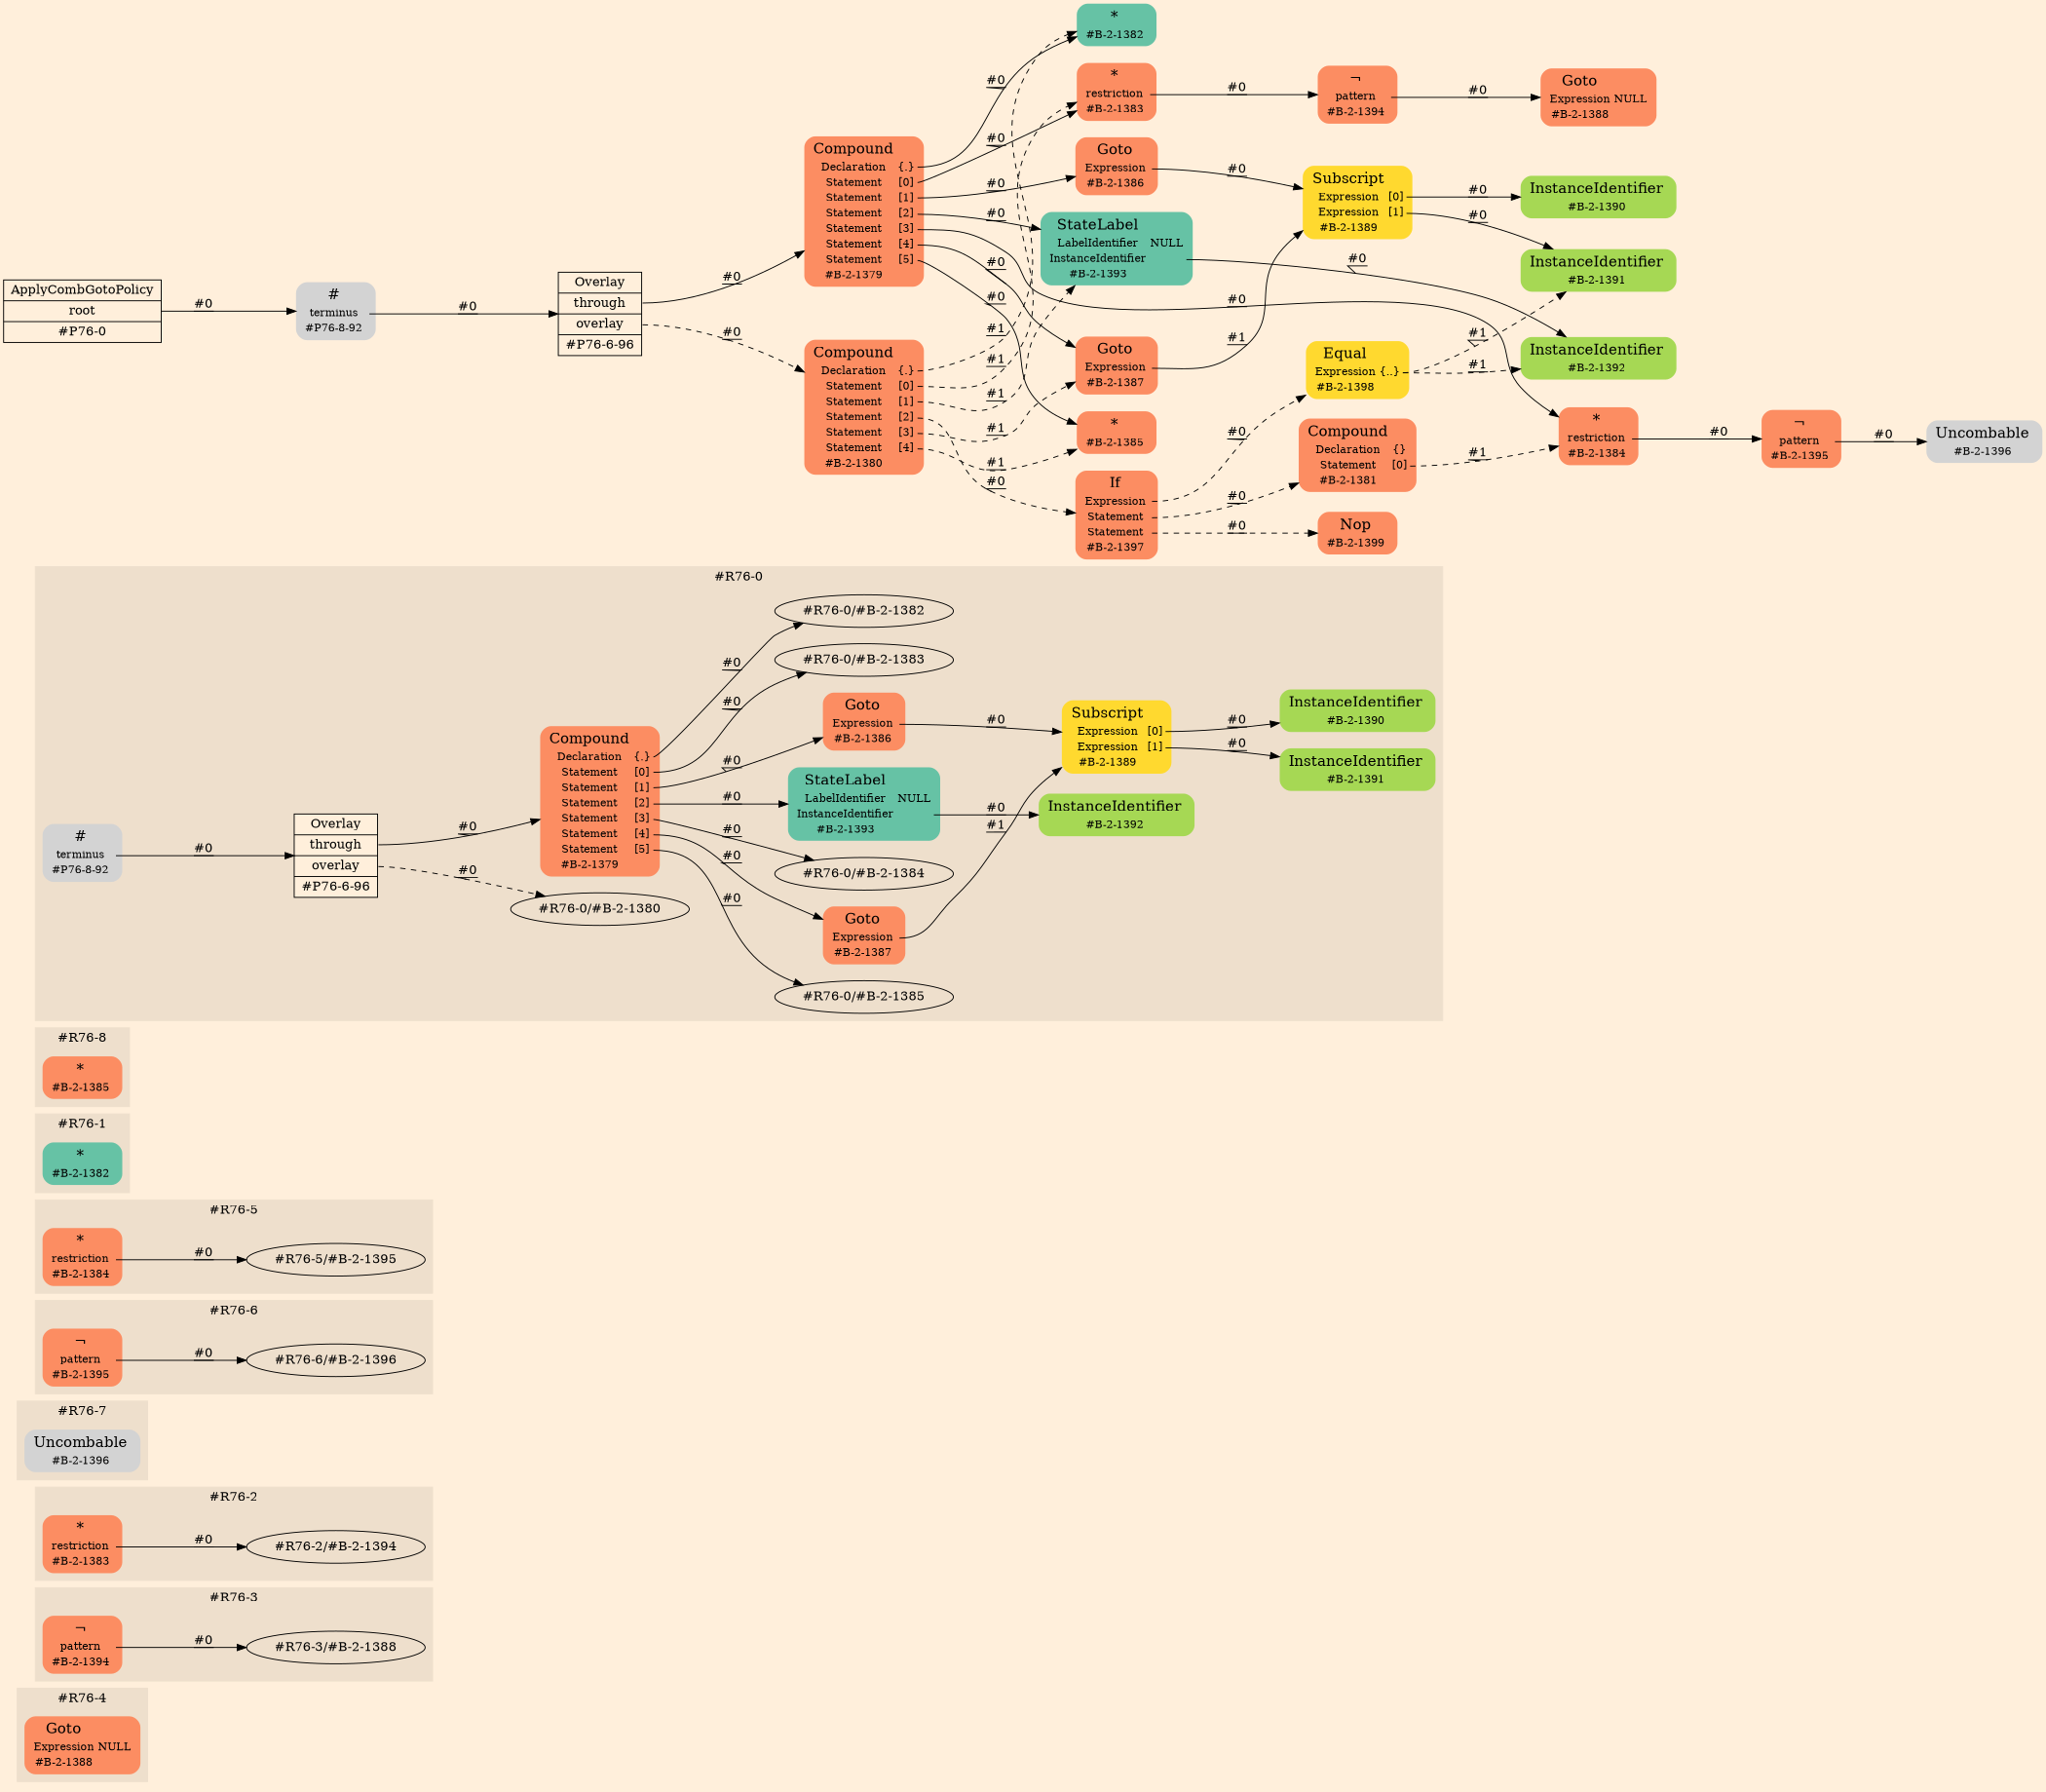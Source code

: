 digraph Inferno {
graph [
rankdir = "LR"
ranksep = 1.0
size = "14,20"
bgcolor = antiquewhite1
];
node [
];
subgraph "cluster#R76-4" {
label = "#R76-4"
style = "filled"
color = antiquewhite2
"#R76-4/#B-2-1388" [
shape = "plaintext"
fillcolor = "/set28/2"
label = <<TABLE BORDER="0" CELLBORDER="0" CELLSPACING="0">
 <TR>
  <TD><FONT POINT-SIZE="16.0">Goto</FONT></TD>
  <TD></TD>
 </TR>
 <TR>
  <TD>Expression</TD>
  <TD PORT="port0">NULL</TD>
 </TR>
 <TR>
  <TD>#B-2-1388</TD>
  <TD PORT="port1"></TD>
 </TR>
</TABLE>>
style = "rounded,filled"
fontsize = "12"
];
}
subgraph "cluster#R76-3" {
label = "#R76-3"
style = "filled"
color = antiquewhite2
"#R76-3/#B-2-1394" [
shape = "plaintext"
fillcolor = "/set28/2"
label = <<TABLE BORDER="0" CELLBORDER="0" CELLSPACING="0">
 <TR>
  <TD><FONT POINT-SIZE="16.0">¬</FONT></TD>
  <TD></TD>
 </TR>
 <TR>
  <TD>pattern</TD>
  <TD PORT="port0"></TD>
 </TR>
 <TR>
  <TD>#B-2-1394</TD>
  <TD PORT="port1"></TD>
 </TR>
</TABLE>>
style = "rounded,filled"
fontsize = "12"
];
"#R76-3/#B-2-1394":port0 -> "#R76-3/#B-2-1388" [style="solid"
label = "#0"
decorate = true
];
}
subgraph "cluster#R76-2" {
label = "#R76-2"
style = "filled"
color = antiquewhite2
"#R76-2/#B-2-1383" [
shape = "plaintext"
fillcolor = "/set28/2"
label = <<TABLE BORDER="0" CELLBORDER="0" CELLSPACING="0">
 <TR>
  <TD><FONT POINT-SIZE="16.0">*</FONT></TD>
  <TD></TD>
 </TR>
 <TR>
  <TD>restriction</TD>
  <TD PORT="port0"></TD>
 </TR>
 <TR>
  <TD>#B-2-1383</TD>
  <TD PORT="port1"></TD>
 </TR>
</TABLE>>
style = "rounded,filled"
fontsize = "12"
];
"#R76-2/#B-2-1383":port0 -> "#R76-2/#B-2-1394" [style="solid"
label = "#0"
decorate = true
];
}
subgraph "cluster#R76-7" {
label = "#R76-7"
style = "filled"
color = antiquewhite2
"#R76-7/#B-2-1396" [
shape = "plaintext"
label = <<TABLE BORDER="0" CELLBORDER="0" CELLSPACING="0">
 <TR>
  <TD><FONT POINT-SIZE="16.0">Uncombable</FONT></TD>
  <TD></TD>
 </TR>
 <TR>
  <TD>#B-2-1396</TD>
  <TD PORT="port0"></TD>
 </TR>
</TABLE>>
style = "rounded,filled"
fontsize = "12"
];
}
subgraph "cluster#R76-6" {
label = "#R76-6"
style = "filled"
color = antiquewhite2
"#R76-6/#B-2-1395" [
shape = "plaintext"
fillcolor = "/set28/2"
label = <<TABLE BORDER="0" CELLBORDER="0" CELLSPACING="0">
 <TR>
  <TD><FONT POINT-SIZE="16.0">¬</FONT></TD>
  <TD></TD>
 </TR>
 <TR>
  <TD>pattern</TD>
  <TD PORT="port0"></TD>
 </TR>
 <TR>
  <TD>#B-2-1395</TD>
  <TD PORT="port1"></TD>
 </TR>
</TABLE>>
style = "rounded,filled"
fontsize = "12"
];
"#R76-6/#B-2-1395":port0 -> "#R76-6/#B-2-1396" [style="solid"
label = "#0"
decorate = true
];
}
subgraph "cluster#R76-5" {
label = "#R76-5"
style = "filled"
color = antiquewhite2
"#R76-5/#B-2-1384" [
shape = "plaintext"
fillcolor = "/set28/2"
label = <<TABLE BORDER="0" CELLBORDER="0" CELLSPACING="0">
 <TR>
  <TD><FONT POINT-SIZE="16.0">*</FONT></TD>
  <TD></TD>
 </TR>
 <TR>
  <TD>restriction</TD>
  <TD PORT="port0"></TD>
 </TR>
 <TR>
  <TD>#B-2-1384</TD>
  <TD PORT="port1"></TD>
 </TR>
</TABLE>>
style = "rounded,filled"
fontsize = "12"
];
"#R76-5/#B-2-1384":port0 -> "#R76-5/#B-2-1395" [style="solid"
label = "#0"
decorate = true
];
}
subgraph "cluster#R76-1" {
label = "#R76-1"
style = "filled"
color = antiquewhite2
"#R76-1/#B-2-1382" [
shape = "plaintext"
fillcolor = "/set28/1"
label = <<TABLE BORDER="0" CELLBORDER="0" CELLSPACING="0">
 <TR>
  <TD><FONT POINT-SIZE="16.0">*</FONT></TD>
  <TD></TD>
 </TR>
 <TR>
  <TD>#B-2-1382</TD>
  <TD PORT="port0"></TD>
 </TR>
</TABLE>>
style = "rounded,filled"
fontsize = "12"
];
}
subgraph "cluster#R76-8" {
label = "#R76-8"
style = "filled"
color = antiquewhite2
"#R76-8/#B-2-1385" [
shape = "plaintext"
fillcolor = "/set28/2"
label = <<TABLE BORDER="0" CELLBORDER="0" CELLSPACING="0">
 <TR>
  <TD><FONT POINT-SIZE="16.0">*</FONT></TD>
  <TD></TD>
 </TR>
 <TR>
  <TD>#B-2-1385</TD>
  <TD PORT="port0"></TD>
 </TR>
</TABLE>>
style = "rounded,filled"
fontsize = "12"
];
}
subgraph "cluster#R76-0" {
label = "#R76-0"
style = "filled"
color = antiquewhite2
"#R76-0/#B-2-1392" [
shape = "plaintext"
fillcolor = "/set28/5"
label = <<TABLE BORDER="0" CELLBORDER="0" CELLSPACING="0">
 <TR>
  <TD><FONT POINT-SIZE="16.0">InstanceIdentifier</FONT></TD>
  <TD></TD>
 </TR>
 <TR>
  <TD>#B-2-1392</TD>
  <TD PORT="port0"></TD>
 </TR>
</TABLE>>
style = "rounded,filled"
fontsize = "12"
];
"#R76-0/#B-2-1393" [
shape = "plaintext"
fillcolor = "/set28/1"
label = <<TABLE BORDER="0" CELLBORDER="0" CELLSPACING="0">
 <TR>
  <TD><FONT POINT-SIZE="16.0">StateLabel</FONT></TD>
  <TD></TD>
 </TR>
 <TR>
  <TD>LabelIdentifier</TD>
  <TD PORT="port0">NULL</TD>
 </TR>
 <TR>
  <TD>InstanceIdentifier</TD>
  <TD PORT="port1"></TD>
 </TR>
 <TR>
  <TD>#B-2-1393</TD>
  <TD PORT="port2"></TD>
 </TR>
</TABLE>>
style = "rounded,filled"
fontsize = "12"
];
"#R76-0/#B-2-1391" [
shape = "plaintext"
fillcolor = "/set28/5"
label = <<TABLE BORDER="0" CELLBORDER="0" CELLSPACING="0">
 <TR>
  <TD><FONT POINT-SIZE="16.0">InstanceIdentifier</FONT></TD>
  <TD></TD>
 </TR>
 <TR>
  <TD>#B-2-1391</TD>
  <TD PORT="port0"></TD>
 </TR>
</TABLE>>
style = "rounded,filled"
fontsize = "12"
];
"#R76-0/#P76-6-96" [
shape = "record"
label = "<fixed> Overlay | <port0> through | <port1> overlay | <port2> #P76-6-96"
style = "filled"
fontsize = "14"
fillcolor = antiquewhite1
];
"#R76-0/#B-2-1386" [
shape = "plaintext"
fillcolor = "/set28/2"
label = <<TABLE BORDER="0" CELLBORDER="0" CELLSPACING="0">
 <TR>
  <TD><FONT POINT-SIZE="16.0">Goto</FONT></TD>
  <TD></TD>
 </TR>
 <TR>
  <TD>Expression</TD>
  <TD PORT="port0"></TD>
 </TR>
 <TR>
  <TD>#B-2-1386</TD>
  <TD PORT="port1"></TD>
 </TR>
</TABLE>>
style = "rounded,filled"
fontsize = "12"
];
"#R76-0/#B-2-1387" [
shape = "plaintext"
fillcolor = "/set28/2"
label = <<TABLE BORDER="0" CELLBORDER="0" CELLSPACING="0">
 <TR>
  <TD><FONT POINT-SIZE="16.0">Goto</FONT></TD>
  <TD></TD>
 </TR>
 <TR>
  <TD>Expression</TD>
  <TD PORT="port0"></TD>
 </TR>
 <TR>
  <TD>#B-2-1387</TD>
  <TD PORT="port1"></TD>
 </TR>
</TABLE>>
style = "rounded,filled"
fontsize = "12"
];
"#R76-0/#B-2-1389" [
shape = "plaintext"
fillcolor = "/set28/6"
label = <<TABLE BORDER="0" CELLBORDER="0" CELLSPACING="0">
 <TR>
  <TD><FONT POINT-SIZE="16.0">Subscript</FONT></TD>
  <TD></TD>
 </TR>
 <TR>
  <TD>Expression</TD>
  <TD PORT="port0">[0]</TD>
 </TR>
 <TR>
  <TD>Expression</TD>
  <TD PORT="port1">[1]</TD>
 </TR>
 <TR>
  <TD>#B-2-1389</TD>
  <TD PORT="port2"></TD>
 </TR>
</TABLE>>
style = "rounded,filled"
fontsize = "12"
];
"#R76-0/#B-2-1379" [
shape = "plaintext"
fillcolor = "/set28/2"
label = <<TABLE BORDER="0" CELLBORDER="0" CELLSPACING="0">
 <TR>
  <TD><FONT POINT-SIZE="16.0">Compound</FONT></TD>
  <TD></TD>
 </TR>
 <TR>
  <TD>Declaration</TD>
  <TD PORT="port0">{.}</TD>
 </TR>
 <TR>
  <TD>Statement</TD>
  <TD PORT="port1">[0]</TD>
 </TR>
 <TR>
  <TD>Statement</TD>
  <TD PORT="port2">[1]</TD>
 </TR>
 <TR>
  <TD>Statement</TD>
  <TD PORT="port3">[2]</TD>
 </TR>
 <TR>
  <TD>Statement</TD>
  <TD PORT="port4">[3]</TD>
 </TR>
 <TR>
  <TD>Statement</TD>
  <TD PORT="port5">[4]</TD>
 </TR>
 <TR>
  <TD>Statement</TD>
  <TD PORT="port6">[5]</TD>
 </TR>
 <TR>
  <TD>#B-2-1379</TD>
  <TD PORT="port7"></TD>
 </TR>
</TABLE>>
style = "rounded,filled"
fontsize = "12"
];
"#R76-0/#P76-8-92" [
shape = "plaintext"
label = <<TABLE BORDER="0" CELLBORDER="0" CELLSPACING="0">
 <TR>
  <TD><FONT POINT-SIZE="16.0">#</FONT></TD>
  <TD></TD>
 </TR>
 <TR>
  <TD>terminus</TD>
  <TD PORT="port0"></TD>
 </TR>
 <TR>
  <TD>#P76-8-92</TD>
  <TD PORT="port1"></TD>
 </TR>
</TABLE>>
style = "rounded,filled"
fontsize = "12"
];
"#R76-0/#B-2-1390" [
shape = "plaintext"
fillcolor = "/set28/5"
label = <<TABLE BORDER="0" CELLBORDER="0" CELLSPACING="0">
 <TR>
  <TD><FONT POINT-SIZE="16.0">InstanceIdentifier</FONT></TD>
  <TD></TD>
 </TR>
 <TR>
  <TD>#B-2-1390</TD>
  <TD PORT="port0"></TD>
 </TR>
</TABLE>>
style = "rounded,filled"
fontsize = "12"
];
"#R76-0/#B-2-1393":port1 -> "#R76-0/#B-2-1392" [style="solid"
label = "#0"
decorate = true
];
"#R76-0/#P76-6-96":port0 -> "#R76-0/#B-2-1379" [style="solid"
label = "#0"
decorate = true
];
"#R76-0/#P76-6-96":port1 -> "#R76-0/#B-2-1380" [style="dashed"
label = "#0"
decorate = true
];
"#R76-0/#B-2-1386":port0 -> "#R76-0/#B-2-1389" [style="solid"
label = "#0"
decorate = true
];
"#R76-0/#B-2-1387":port0 -> "#R76-0/#B-2-1389" [style="solid"
label = "#1"
decorate = true
];
"#R76-0/#B-2-1389":port0 -> "#R76-0/#B-2-1390" [style="solid"
label = "#0"
decorate = true
];
"#R76-0/#B-2-1389":port1 -> "#R76-0/#B-2-1391" [style="solid"
label = "#0"
decorate = true
];
"#R76-0/#B-2-1379":port0 -> "#R76-0/#B-2-1382" [style="solid"
label = "#0"
decorate = true
];
"#R76-0/#B-2-1379":port1 -> "#R76-0/#B-2-1383" [style="solid"
label = "#0"
decorate = true
];
"#R76-0/#B-2-1379":port2 -> "#R76-0/#B-2-1386" [style="solid"
label = "#0"
decorate = true
];
"#R76-0/#B-2-1379":port3 -> "#R76-0/#B-2-1393" [style="solid"
label = "#0"
decorate = true
];
"#R76-0/#B-2-1379":port4 -> "#R76-0/#B-2-1384" [style="solid"
label = "#0"
decorate = true
];
"#R76-0/#B-2-1379":port5 -> "#R76-0/#B-2-1387" [style="solid"
label = "#0"
decorate = true
];
"#R76-0/#B-2-1379":port6 -> "#R76-0/#B-2-1385" [style="solid"
label = "#0"
decorate = true
];
"#R76-0/#P76-8-92":port0 -> "#R76-0/#P76-6-96" [style="solid"
label = "#0"
decorate = true
];
}
"/CR#P76-0" [
shape = "record"
fillcolor = "transparent"
label = "<fixed> ApplyCombGotoPolicy | <port0> root | <port1> #P76-0"
style = "filled"
fontsize = "14"
fillcolor = antiquewhite1
];
"/#P76-8-92" [
shape = "plaintext"
label = <<TABLE BORDER="0" CELLBORDER="0" CELLSPACING="0">
 <TR>
  <TD><FONT POINT-SIZE="16.0">#</FONT></TD>
  <TD></TD>
 </TR>
 <TR>
  <TD>terminus</TD>
  <TD PORT="port0"></TD>
 </TR>
 <TR>
  <TD>#P76-8-92</TD>
  <TD PORT="port1"></TD>
 </TR>
</TABLE>>
style = "rounded,filled"
fontsize = "12"
];
"/#P76-6-96" [
shape = "record"
label = "<fixed> Overlay | <port0> through | <port1> overlay | <port2> #P76-6-96"
style = "filled"
fontsize = "14"
fillcolor = antiquewhite1
];
"/#B-2-1379" [
shape = "plaintext"
fillcolor = "/set28/2"
label = <<TABLE BORDER="0" CELLBORDER="0" CELLSPACING="0">
 <TR>
  <TD><FONT POINT-SIZE="16.0">Compound</FONT></TD>
  <TD></TD>
 </TR>
 <TR>
  <TD>Declaration</TD>
  <TD PORT="port0">{.}</TD>
 </TR>
 <TR>
  <TD>Statement</TD>
  <TD PORT="port1">[0]</TD>
 </TR>
 <TR>
  <TD>Statement</TD>
  <TD PORT="port2">[1]</TD>
 </TR>
 <TR>
  <TD>Statement</TD>
  <TD PORT="port3">[2]</TD>
 </TR>
 <TR>
  <TD>Statement</TD>
  <TD PORT="port4">[3]</TD>
 </TR>
 <TR>
  <TD>Statement</TD>
  <TD PORT="port5">[4]</TD>
 </TR>
 <TR>
  <TD>Statement</TD>
  <TD PORT="port6">[5]</TD>
 </TR>
 <TR>
  <TD>#B-2-1379</TD>
  <TD PORT="port7"></TD>
 </TR>
</TABLE>>
style = "rounded,filled"
fontsize = "12"
];
"/#B-2-1382" [
shape = "plaintext"
fillcolor = "/set28/1"
label = <<TABLE BORDER="0" CELLBORDER="0" CELLSPACING="0">
 <TR>
  <TD><FONT POINT-SIZE="16.0">*</FONT></TD>
  <TD></TD>
 </TR>
 <TR>
  <TD>#B-2-1382</TD>
  <TD PORT="port0"></TD>
 </TR>
</TABLE>>
style = "rounded,filled"
fontsize = "12"
];
"/#B-2-1383" [
shape = "plaintext"
fillcolor = "/set28/2"
label = <<TABLE BORDER="0" CELLBORDER="0" CELLSPACING="0">
 <TR>
  <TD><FONT POINT-SIZE="16.0">*</FONT></TD>
  <TD></TD>
 </TR>
 <TR>
  <TD>restriction</TD>
  <TD PORT="port0"></TD>
 </TR>
 <TR>
  <TD>#B-2-1383</TD>
  <TD PORT="port1"></TD>
 </TR>
</TABLE>>
style = "rounded,filled"
fontsize = "12"
];
"/#B-2-1394" [
shape = "plaintext"
fillcolor = "/set28/2"
label = <<TABLE BORDER="0" CELLBORDER="0" CELLSPACING="0">
 <TR>
  <TD><FONT POINT-SIZE="16.0">¬</FONT></TD>
  <TD></TD>
 </TR>
 <TR>
  <TD>pattern</TD>
  <TD PORT="port0"></TD>
 </TR>
 <TR>
  <TD>#B-2-1394</TD>
  <TD PORT="port1"></TD>
 </TR>
</TABLE>>
style = "rounded,filled"
fontsize = "12"
];
"/#B-2-1388" [
shape = "plaintext"
fillcolor = "/set28/2"
label = <<TABLE BORDER="0" CELLBORDER="0" CELLSPACING="0">
 <TR>
  <TD><FONT POINT-SIZE="16.0">Goto</FONT></TD>
  <TD></TD>
 </TR>
 <TR>
  <TD>Expression</TD>
  <TD PORT="port0">NULL</TD>
 </TR>
 <TR>
  <TD>#B-2-1388</TD>
  <TD PORT="port1"></TD>
 </TR>
</TABLE>>
style = "rounded,filled"
fontsize = "12"
];
"/#B-2-1386" [
shape = "plaintext"
fillcolor = "/set28/2"
label = <<TABLE BORDER="0" CELLBORDER="0" CELLSPACING="0">
 <TR>
  <TD><FONT POINT-SIZE="16.0">Goto</FONT></TD>
  <TD></TD>
 </TR>
 <TR>
  <TD>Expression</TD>
  <TD PORT="port0"></TD>
 </TR>
 <TR>
  <TD>#B-2-1386</TD>
  <TD PORT="port1"></TD>
 </TR>
</TABLE>>
style = "rounded,filled"
fontsize = "12"
];
"/#B-2-1389" [
shape = "plaintext"
fillcolor = "/set28/6"
label = <<TABLE BORDER="0" CELLBORDER="0" CELLSPACING="0">
 <TR>
  <TD><FONT POINT-SIZE="16.0">Subscript</FONT></TD>
  <TD></TD>
 </TR>
 <TR>
  <TD>Expression</TD>
  <TD PORT="port0">[0]</TD>
 </TR>
 <TR>
  <TD>Expression</TD>
  <TD PORT="port1">[1]</TD>
 </TR>
 <TR>
  <TD>#B-2-1389</TD>
  <TD PORT="port2"></TD>
 </TR>
</TABLE>>
style = "rounded,filled"
fontsize = "12"
];
"/#B-2-1390" [
shape = "plaintext"
fillcolor = "/set28/5"
label = <<TABLE BORDER="0" CELLBORDER="0" CELLSPACING="0">
 <TR>
  <TD><FONT POINT-SIZE="16.0">InstanceIdentifier</FONT></TD>
  <TD></TD>
 </TR>
 <TR>
  <TD>#B-2-1390</TD>
  <TD PORT="port0"></TD>
 </TR>
</TABLE>>
style = "rounded,filled"
fontsize = "12"
];
"/#B-2-1391" [
shape = "plaintext"
fillcolor = "/set28/5"
label = <<TABLE BORDER="0" CELLBORDER="0" CELLSPACING="0">
 <TR>
  <TD><FONT POINT-SIZE="16.0">InstanceIdentifier</FONT></TD>
  <TD></TD>
 </TR>
 <TR>
  <TD>#B-2-1391</TD>
  <TD PORT="port0"></TD>
 </TR>
</TABLE>>
style = "rounded,filled"
fontsize = "12"
];
"/#B-2-1393" [
shape = "plaintext"
fillcolor = "/set28/1"
label = <<TABLE BORDER="0" CELLBORDER="0" CELLSPACING="0">
 <TR>
  <TD><FONT POINT-SIZE="16.0">StateLabel</FONT></TD>
  <TD></TD>
 </TR>
 <TR>
  <TD>LabelIdentifier</TD>
  <TD PORT="port0">NULL</TD>
 </TR>
 <TR>
  <TD>InstanceIdentifier</TD>
  <TD PORT="port1"></TD>
 </TR>
 <TR>
  <TD>#B-2-1393</TD>
  <TD PORT="port2"></TD>
 </TR>
</TABLE>>
style = "rounded,filled"
fontsize = "12"
];
"/#B-2-1392" [
shape = "plaintext"
fillcolor = "/set28/5"
label = <<TABLE BORDER="0" CELLBORDER="0" CELLSPACING="0">
 <TR>
  <TD><FONT POINT-SIZE="16.0">InstanceIdentifier</FONT></TD>
  <TD></TD>
 </TR>
 <TR>
  <TD>#B-2-1392</TD>
  <TD PORT="port0"></TD>
 </TR>
</TABLE>>
style = "rounded,filled"
fontsize = "12"
];
"/#B-2-1384" [
shape = "plaintext"
fillcolor = "/set28/2"
label = <<TABLE BORDER="0" CELLBORDER="0" CELLSPACING="0">
 <TR>
  <TD><FONT POINT-SIZE="16.0">*</FONT></TD>
  <TD></TD>
 </TR>
 <TR>
  <TD>restriction</TD>
  <TD PORT="port0"></TD>
 </TR>
 <TR>
  <TD>#B-2-1384</TD>
  <TD PORT="port1"></TD>
 </TR>
</TABLE>>
style = "rounded,filled"
fontsize = "12"
];
"/#B-2-1395" [
shape = "plaintext"
fillcolor = "/set28/2"
label = <<TABLE BORDER="0" CELLBORDER="0" CELLSPACING="0">
 <TR>
  <TD><FONT POINT-SIZE="16.0">¬</FONT></TD>
  <TD></TD>
 </TR>
 <TR>
  <TD>pattern</TD>
  <TD PORT="port0"></TD>
 </TR>
 <TR>
  <TD>#B-2-1395</TD>
  <TD PORT="port1"></TD>
 </TR>
</TABLE>>
style = "rounded,filled"
fontsize = "12"
];
"/#B-2-1396" [
shape = "plaintext"
label = <<TABLE BORDER="0" CELLBORDER="0" CELLSPACING="0">
 <TR>
  <TD><FONT POINT-SIZE="16.0">Uncombable</FONT></TD>
  <TD></TD>
 </TR>
 <TR>
  <TD>#B-2-1396</TD>
  <TD PORT="port0"></TD>
 </TR>
</TABLE>>
style = "rounded,filled"
fontsize = "12"
];
"/#B-2-1387" [
shape = "plaintext"
fillcolor = "/set28/2"
label = <<TABLE BORDER="0" CELLBORDER="0" CELLSPACING="0">
 <TR>
  <TD><FONT POINT-SIZE="16.0">Goto</FONT></TD>
  <TD></TD>
 </TR>
 <TR>
  <TD>Expression</TD>
  <TD PORT="port0"></TD>
 </TR>
 <TR>
  <TD>#B-2-1387</TD>
  <TD PORT="port1"></TD>
 </TR>
</TABLE>>
style = "rounded,filled"
fontsize = "12"
];
"/#B-2-1385" [
shape = "plaintext"
fillcolor = "/set28/2"
label = <<TABLE BORDER="0" CELLBORDER="0" CELLSPACING="0">
 <TR>
  <TD><FONT POINT-SIZE="16.0">*</FONT></TD>
  <TD></TD>
 </TR>
 <TR>
  <TD>#B-2-1385</TD>
  <TD PORT="port0"></TD>
 </TR>
</TABLE>>
style = "rounded,filled"
fontsize = "12"
];
"/#B-2-1380" [
shape = "plaintext"
fillcolor = "/set28/2"
label = <<TABLE BORDER="0" CELLBORDER="0" CELLSPACING="0">
 <TR>
  <TD><FONT POINT-SIZE="16.0">Compound</FONT></TD>
  <TD></TD>
 </TR>
 <TR>
  <TD>Declaration</TD>
  <TD PORT="port0">{.}</TD>
 </TR>
 <TR>
  <TD>Statement</TD>
  <TD PORT="port1">[0]</TD>
 </TR>
 <TR>
  <TD>Statement</TD>
  <TD PORT="port2">[1]</TD>
 </TR>
 <TR>
  <TD>Statement</TD>
  <TD PORT="port3">[2]</TD>
 </TR>
 <TR>
  <TD>Statement</TD>
  <TD PORT="port4">[3]</TD>
 </TR>
 <TR>
  <TD>Statement</TD>
  <TD PORT="port5">[4]</TD>
 </TR>
 <TR>
  <TD>#B-2-1380</TD>
  <TD PORT="port6"></TD>
 </TR>
</TABLE>>
style = "rounded,filled"
fontsize = "12"
];
"/#B-2-1397" [
shape = "plaintext"
fillcolor = "/set28/2"
label = <<TABLE BORDER="0" CELLBORDER="0" CELLSPACING="0">
 <TR>
  <TD><FONT POINT-SIZE="16.0">If</FONT></TD>
  <TD></TD>
 </TR>
 <TR>
  <TD>Expression</TD>
  <TD PORT="port0"></TD>
 </TR>
 <TR>
  <TD>Statement</TD>
  <TD PORT="port1"></TD>
 </TR>
 <TR>
  <TD>Statement</TD>
  <TD PORT="port2"></TD>
 </TR>
 <TR>
  <TD>#B-2-1397</TD>
  <TD PORT="port3"></TD>
 </TR>
</TABLE>>
style = "rounded,filled"
fontsize = "12"
];
"/#B-2-1398" [
shape = "plaintext"
fillcolor = "/set28/6"
label = <<TABLE BORDER="0" CELLBORDER="0" CELLSPACING="0">
 <TR>
  <TD><FONT POINT-SIZE="16.0">Equal</FONT></TD>
  <TD></TD>
 </TR>
 <TR>
  <TD>Expression</TD>
  <TD PORT="port0">{..}</TD>
 </TR>
 <TR>
  <TD>#B-2-1398</TD>
  <TD PORT="port1"></TD>
 </TR>
</TABLE>>
style = "rounded,filled"
fontsize = "12"
];
"/#B-2-1381" [
shape = "plaintext"
fillcolor = "/set28/2"
label = <<TABLE BORDER="0" CELLBORDER="0" CELLSPACING="0">
 <TR>
  <TD><FONT POINT-SIZE="16.0">Compound</FONT></TD>
  <TD></TD>
 </TR>
 <TR>
  <TD>Declaration</TD>
  <TD PORT="port0">{}</TD>
 </TR>
 <TR>
  <TD>Statement</TD>
  <TD PORT="port1">[0]</TD>
 </TR>
 <TR>
  <TD>#B-2-1381</TD>
  <TD PORT="port2"></TD>
 </TR>
</TABLE>>
style = "rounded,filled"
fontsize = "12"
];
"/#B-2-1399" [
shape = "plaintext"
fillcolor = "/set28/2"
label = <<TABLE BORDER="0" CELLBORDER="0" CELLSPACING="0">
 <TR>
  <TD><FONT POINT-SIZE="16.0">Nop</FONT></TD>
  <TD></TD>
 </TR>
 <TR>
  <TD>#B-2-1399</TD>
  <TD PORT="port0"></TD>
 </TR>
</TABLE>>
style = "rounded,filled"
fontsize = "12"
];
"/CR#P76-0":port0 -> "/#P76-8-92" [style="solid"
label = "#0"
decorate = true
];
"/#P76-8-92":port0 -> "/#P76-6-96" [style="solid"
label = "#0"
decorate = true
];
"/#P76-6-96":port0 -> "/#B-2-1379" [style="solid"
label = "#0"
decorate = true
];
"/#P76-6-96":port1 -> "/#B-2-1380" [style="dashed"
label = "#0"
decorate = true
];
"/#B-2-1379":port0 -> "/#B-2-1382" [style="solid"
label = "#0"
decorate = true
];
"/#B-2-1379":port1 -> "/#B-2-1383" [style="solid"
label = "#0"
decorate = true
];
"/#B-2-1379":port2 -> "/#B-2-1386" [style="solid"
label = "#0"
decorate = true
];
"/#B-2-1379":port3 -> "/#B-2-1393" [style="solid"
label = "#0"
decorate = true
];
"/#B-2-1379":port4 -> "/#B-2-1384" [style="solid"
label = "#0"
decorate = true
];
"/#B-2-1379":port5 -> "/#B-2-1387" [style="solid"
label = "#0"
decorate = true
];
"/#B-2-1379":port6 -> "/#B-2-1385" [style="solid"
label = "#0"
decorate = true
];
"/#B-2-1383":port0 -> "/#B-2-1394" [style="solid"
label = "#0"
decorate = true
];
"/#B-2-1394":port0 -> "/#B-2-1388" [style="solid"
label = "#0"
decorate = true
];
"/#B-2-1386":port0 -> "/#B-2-1389" [style="solid"
label = "#0"
decorate = true
];
"/#B-2-1389":port0 -> "/#B-2-1390" [style="solid"
label = "#0"
decorate = true
];
"/#B-2-1389":port1 -> "/#B-2-1391" [style="solid"
label = "#0"
decorate = true
];
"/#B-2-1393":port1 -> "/#B-2-1392" [style="solid"
label = "#0"
decorate = true
];
"/#B-2-1384":port0 -> "/#B-2-1395" [style="solid"
label = "#0"
decorate = true
];
"/#B-2-1395":port0 -> "/#B-2-1396" [style="solid"
label = "#0"
decorate = true
];
"/#B-2-1387":port0 -> "/#B-2-1389" [style="solid"
label = "#1"
decorate = true
];
"/#B-2-1380":port0 -> "/#B-2-1382" [style="dashed"
label = "#1"
decorate = true
];
"/#B-2-1380":port1 -> "/#B-2-1383" [style="dashed"
label = "#1"
decorate = true
];
"/#B-2-1380":port2 -> "/#B-2-1393" [style="dashed"
label = "#1"
decorate = true
];
"/#B-2-1380":port3 -> "/#B-2-1397" [style="dashed"
label = "#0"
decorate = true
];
"/#B-2-1380":port4 -> "/#B-2-1387" [style="dashed"
label = "#1"
decorate = true
];
"/#B-2-1380":port5 -> "/#B-2-1385" [style="dashed"
label = "#1"
decorate = true
];
"/#B-2-1397":port0 -> "/#B-2-1398" [style="dashed"
label = "#0"
decorate = true
];
"/#B-2-1397":port1 -> "/#B-2-1381" [style="dashed"
label = "#0"
decorate = true
];
"/#B-2-1397":port2 -> "/#B-2-1399" [style="dashed"
label = "#0"
decorate = true
];
"/#B-2-1398":port0 -> "/#B-2-1391" [style="dashed"
label = "#1"
decorate = true
];
"/#B-2-1398":port0 -> "/#B-2-1392" [style="dashed"
label = "#1"
decorate = true
];
"/#B-2-1381":port1 -> "/#B-2-1384" [style="dashed"
label = "#1"
decorate = true
];
}
